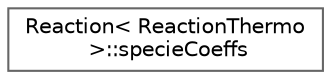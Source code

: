 digraph "Graphical Class Hierarchy"
{
 // LATEX_PDF_SIZE
  bgcolor="transparent";
  edge [fontname=Helvetica,fontsize=10,labelfontname=Helvetica,labelfontsize=10];
  node [fontname=Helvetica,fontsize=10,shape=box,height=0.2,width=0.4];
  rankdir="LR";
  Node0 [id="Node000000",label="Reaction\< ReactionThermo\l \>::specieCoeffs",height=0.2,width=0.4,color="grey40", fillcolor="white", style="filled",URL="$structFoam_1_1Reaction_1_1specieCoeffs.html",tooltip=" "];
}
